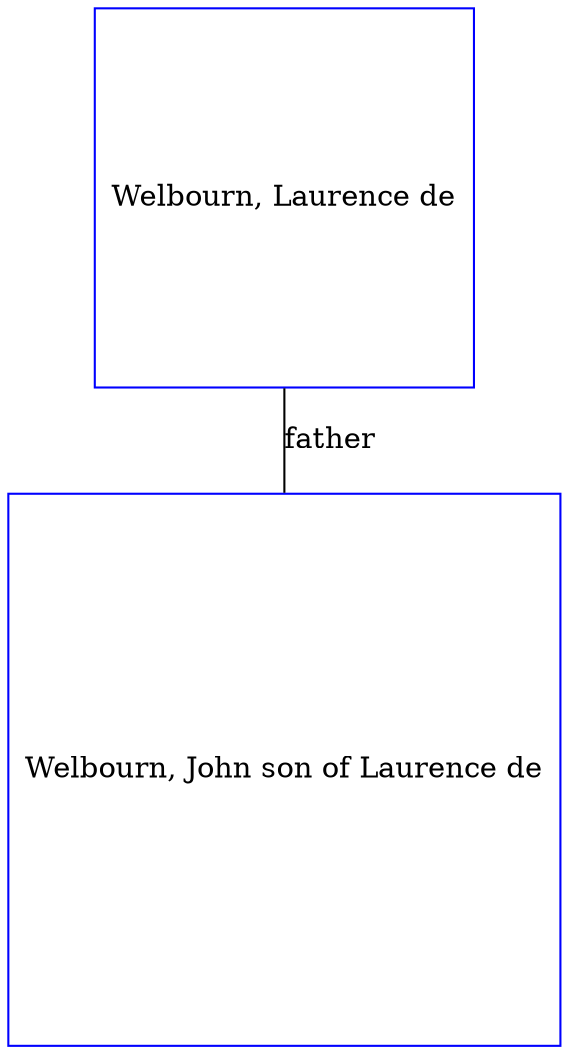 digraph D {
    edge [dir=none];    node [shape=box];    "009184"   [label="Welbourn, Laurence de", shape=box, regular=1, color="blue"] ;
"009183"   [label="Welbourn, John son of Laurence de", shape=box, regular=1, color="blue"] ;
009184->009183 [label="father",arrowsize=0.0]; 
}